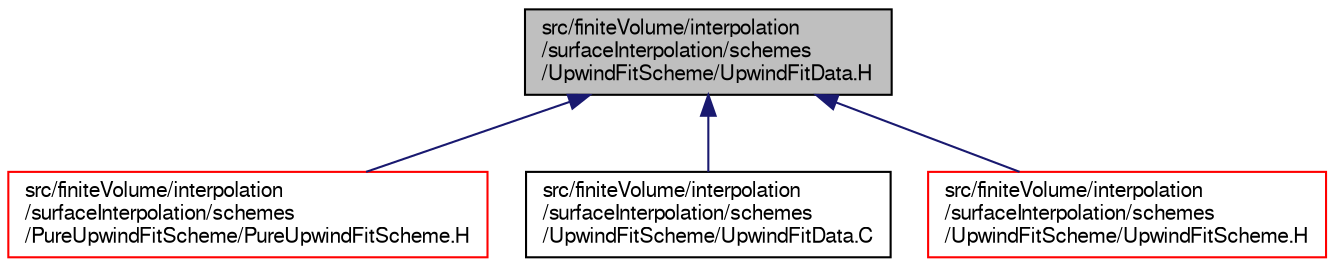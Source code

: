 digraph "src/finiteVolume/interpolation/surfaceInterpolation/schemes/UpwindFitScheme/UpwindFitData.H"
{
  bgcolor="transparent";
  edge [fontname="FreeSans",fontsize="10",labelfontname="FreeSans",labelfontsize="10"];
  node [fontname="FreeSans",fontsize="10",shape=record];
  Node270 [label="src/finiteVolume/interpolation\l/surfaceInterpolation/schemes\l/UpwindFitScheme/UpwindFitData.H",height=0.2,width=0.4,color="black", fillcolor="grey75", style="filled", fontcolor="black"];
  Node270 -> Node271 [dir="back",color="midnightblue",fontsize="10",style="solid",fontname="FreeSans"];
  Node271 [label="src/finiteVolume/interpolation\l/surfaceInterpolation/schemes\l/PureUpwindFitScheme/PureUpwindFitScheme.H",height=0.2,width=0.4,color="red",URL="$a04241.html"];
  Node270 -> Node274 [dir="back",color="midnightblue",fontsize="10",style="solid",fontname="FreeSans"];
  Node274 [label="src/finiteVolume/interpolation\l/surfaceInterpolation/schemes\l/UpwindFitScheme/UpwindFitData.C",height=0.2,width=0.4,color="black",URL="$a04289.html"];
  Node270 -> Node275 [dir="back",color="midnightblue",fontsize="10",style="solid",fontname="FreeSans"];
  Node275 [label="src/finiteVolume/interpolation\l/surfaceInterpolation/schemes\l/UpwindFitScheme/UpwindFitScheme.H",height=0.2,width=0.4,color="red",URL="$a04295.html"];
}
